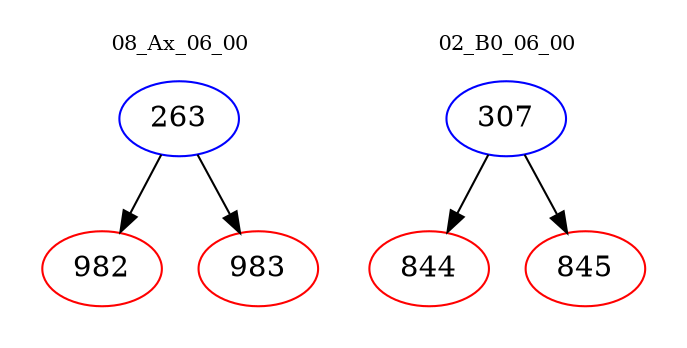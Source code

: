 digraph{
subgraph cluster_0 {
color = white
label = "08_Ax_06_00";
fontsize=10;
T0_263 [label="263", color="blue"]
T0_263 -> T0_982 [color="black"]
T0_982 [label="982", color="red"]
T0_263 -> T0_983 [color="black"]
T0_983 [label="983", color="red"]
}
subgraph cluster_1 {
color = white
label = "02_B0_06_00";
fontsize=10;
T1_307 [label="307", color="blue"]
T1_307 -> T1_844 [color="black"]
T1_844 [label="844", color="red"]
T1_307 -> T1_845 [color="black"]
T1_845 [label="845", color="red"]
}
}
